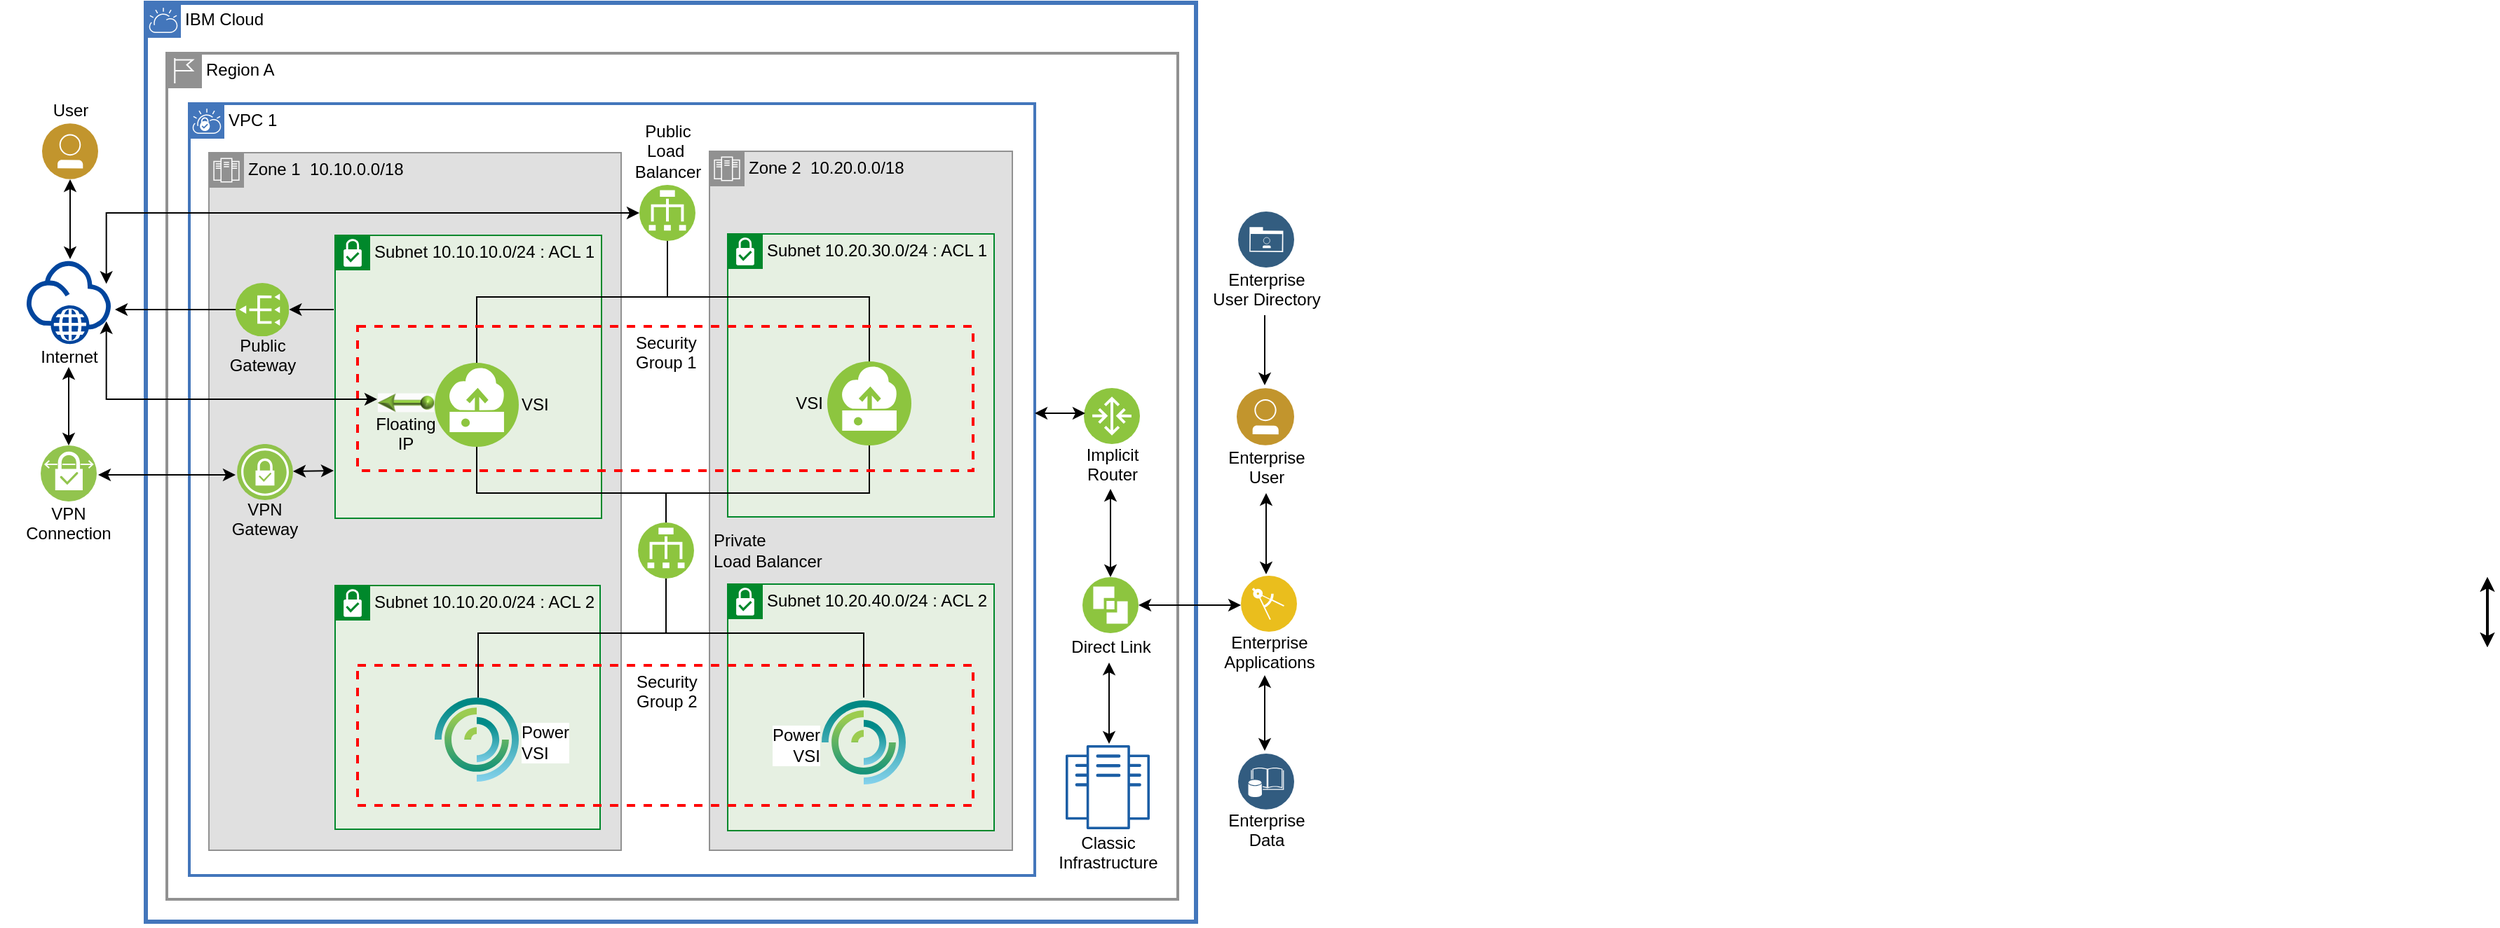 <mxfile version="12.6.4" type="device"><diagram id="gla63Dk0FSsQ5Y3dld1r" name="Page-1"><mxGraphModel dx="1955" dy="551" grid="1" gridSize="10" guides="1" tooltips="1" connect="1" arrows="1" fold="1" page="1" pageScale="1" pageWidth="1169" pageHeight="827" math="0" shadow="0"><root><mxCell id="0"/><mxCell id="1" parent="0"/><mxCell id="XdhBxeVjwwG-wrsQRxkh-4" value="" style="image=img/lib/ibm/vpc/PublicTagOff.svg;imageWidth=25;imageHeight=25;imageAlign=left;imageVerticalAlign=top;fontStyle=0;horizontal=1;verticalAlign=top;align=left;spacingLeft=32;spacingTop=-2;collapsible=0;startSize=28;fillColor=none;rounded=0;whiteSpace=wrap;html=1;absoluteArcSize=1;arcSize=0;strokeColor=#FFFFFF;strokeWidth=3;dashed=0;container=1;" parent="1" vertex="1"><mxGeometry y="120" width="102" height="656" as="geometry"/></mxCell><mxCell id="dCvMZ2OZZOgdDhihUdpA-60" value="VPN&#xA;Connection" style="shape=image;verticalLabelPosition=bottom;verticalAlign=top;aspect=fixed;image=img/lib/ibm/vpc/VPNConnection.svg;fontColor=#000000;labelPosition=center;align=center;fontSize=12;spacingTop=-5;" parent="XdhBxeVjwwG-wrsQRxkh-4" vertex="1"><mxGeometry x="27" y="316" width="40" height="40" as="geometry"/></mxCell><mxCell id="dCvMZ2OZZOgdDhihUdpA-3" value="Internet" style="aspect=fixed;perimeter=ellipsePerimeter;html=1;align=center;shadow=0;dashed=0;image;image=img/lib/ibm/vpc/Internet.svg;labelPosition=center;verticalLabelPosition=bottom;verticalAlign=top;fontSize=12;spacingTop=-5;" parent="XdhBxeVjwwG-wrsQRxkh-4" vertex="1"><mxGeometry x="17" y="184" width="60" height="60" as="geometry"/></mxCell><mxCell id="dCvMZ2OZZOgdDhihUdpA-59" value="User" style="aspect=fixed;perimeter=ellipsePerimeter;html=1;align=center;shadow=0;dashed=0;image;image=img/lib/ibm/users/user.svg;labelPosition=center;verticalLabelPosition=top;verticalAlign=bottom;" parent="XdhBxeVjwwG-wrsQRxkh-4" vertex="1"><mxGeometry x="28" y="86" width="40" height="40" as="geometry"/></mxCell><mxCell id="wxzdjMefMCO8B9M6MLoJ-5" value="" style="edgeStyle=elbowEdgeStyle;rounded=0;elbow=vertical;html=1;labelBackgroundColor=#ffffff;startArrow=classic;startFill=1;startSize=6;endArrow=classic;endFill=1;endSize=6;jettySize=auto;orthogonalLoop=1;strokeWidth=1;fontSize=14;" parent="XdhBxeVjwwG-wrsQRxkh-4" target="dCvMZ2OZZOgdDhihUdpA-59" edge="1"><mxGeometry width="60" height="60" relative="1" as="geometry"><mxPoint x="48" y="183" as="sourcePoint"/><mxPoint x="50" y="160" as="targetPoint"/><Array as="points"><mxPoint x="48" y="157"/></Array></mxGeometry></mxCell><mxCell id="wxzdjMefMCO8B9M6MLoJ-6" value="" style="edgeStyle=elbowEdgeStyle;rounded=0;elbow=vertical;html=1;labelBackgroundColor=#ffffff;startArrow=classic;startFill=1;startSize=6;endArrow=classic;endFill=1;endSize=6;jettySize=auto;orthogonalLoop=1;strokeWidth=1;fontSize=14;exitX=0.5;exitY=0;exitDx=0;exitDy=0;" parent="XdhBxeVjwwG-wrsQRxkh-4" source="dCvMZ2OZZOgdDhihUdpA-60" edge="1"><mxGeometry width="60" height="60" relative="1" as="geometry"><mxPoint x="-10" y="370" as="sourcePoint"/><mxPoint x="47" y="260" as="targetPoint"/></mxGeometry></mxCell><mxCell id="XdhBxeVjwwG-wrsQRxkh-8" value="" style="image=img/lib/ibm/vpc/EnterpriseTagOff.svg;imageWidth=25;imageHeight=25;imageAlign=left;imageVerticalAlign=top;fontStyle=0;horizontal=1;verticalAlign=top;align=left;spacingLeft=32;spacingTop=-2;collapsible=0;startSize=28;fillColor=none;rounded=0;whiteSpace=wrap;html=1;absoluteArcSize=1;arcSize=0;strokeColor=#FFFFFF;strokeWidth=3;dashed=0;container=1;" parent="1" vertex="1"><mxGeometry x="852" y="120" width="102" height="658" as="geometry"/></mxCell><mxCell id="dCvMZ2OZZOgdDhihUdpA-58" value="&lt;div&gt;&lt;font&gt;Enterprise &lt;br&gt;&lt;/font&gt;&lt;/div&gt;&lt;div&gt;&lt;font&gt;Data&lt;/font&gt;&lt;/div&gt;" style="aspect=fixed;perimeter=ellipsePerimeter;html=1;align=center;shadow=0;dashed=0;image;image=img/lib/ibm/data/enterprise_data.svg;fontColor=#000000;spacingTop=-6;" parent="XdhBxeVjwwG-wrsQRxkh-8" vertex="1"><mxGeometry x="29" y="536" width="40" height="40" as="geometry"/></mxCell><mxCell id="dCvMZ2OZZOgdDhihUdpA-57" value="&lt;div&gt;Enterprise &lt;br&gt;&lt;/div&gt;&lt;div&gt;Applications&lt;/div&gt;" style="aspect=fixed;perimeter=ellipsePerimeter;html=1;align=center;shadow=0;dashed=0;image;image=img/lib/ibm/applications/enterprise_applications.svg;spacingTop=-6;" parent="XdhBxeVjwwG-wrsQRxkh-8" vertex="1"><mxGeometry x="31" y="409" width="40" height="40" as="geometry"/></mxCell><mxCell id="dCvMZ2OZZOgdDhihUdpA-55" value="&lt;div&gt;Enterprise&lt;/div&gt;&lt;div&gt; User&lt;/div&gt;" style="aspect=fixed;perimeter=ellipsePerimeter;html=1;align=center;shadow=0;dashed=0;image;image=img/lib/ibm/users/user.svg;spacingTop=-5;" parent="XdhBxeVjwwG-wrsQRxkh-8" vertex="1"><mxGeometry x="28" y="275" width="41" height="41" as="geometry"/></mxCell><mxCell id="dCvMZ2OZZOgdDhihUdpA-64" value="&lt;div&gt;&lt;font&gt;Enterprise &lt;br&gt;&lt;/font&gt;&lt;/div&gt;&lt;div&gt;&lt;font&gt;User Directory&lt;/font&gt;&lt;/div&gt;" style="aspect=fixed;perimeter=ellipsePerimeter;html=1;align=center;shadow=0;dashed=0;image;image=img/lib/ibm/data/enterprise_user_directory.svg;fontColor=#000000;spacingTop=-5;" parent="XdhBxeVjwwG-wrsQRxkh-8" vertex="1"><mxGeometry x="29" y="149" width="40" height="40" as="geometry"/></mxCell><mxCell id="wxzdjMefMCO8B9M6MLoJ-14" value="" style="edgeStyle=elbowEdgeStyle;rounded=0;elbow=vertical;html=1;labelBackgroundColor=#ffffff;startArrow=classic;startFill=1;startSize=6;endArrow=none;endFill=0;endSize=6;jettySize=auto;orthogonalLoop=1;strokeWidth=1;fontSize=14;" parent="XdhBxeVjwwG-wrsQRxkh-8" edge="1"><mxGeometry width="60" height="60" relative="1" as="geometry"><mxPoint x="48" y="273" as="sourcePoint"/><mxPoint x="48" y="223" as="targetPoint"/></mxGeometry></mxCell><mxCell id="wxzdjMefMCO8B9M6MLoJ-15" value="" style="edgeStyle=elbowEdgeStyle;rounded=0;elbow=vertical;html=1;labelBackgroundColor=#ffffff;startArrow=classic;startFill=1;startSize=6;endArrow=classic;endFill=1;endSize=6;jettySize=auto;orthogonalLoop=1;strokeWidth=1;fontSize=14;" parent="XdhBxeVjwwG-wrsQRxkh-8" edge="1"><mxGeometry width="60" height="60" relative="1" as="geometry"><mxPoint x="49" y="408" as="sourcePoint"/><mxPoint x="49" y="350" as="targetPoint"/></mxGeometry></mxCell><mxCell id="wxzdjMefMCO8B9M6MLoJ-16" value="" style="edgeStyle=elbowEdgeStyle;rounded=0;elbow=vertical;html=1;labelBackgroundColor=#ffffff;startArrow=classic;startFill=1;startSize=4;endArrow=classic;endFill=1;endSize=4;jettySize=auto;orthogonalLoop=1;strokeWidth=2;fontSize=14;" parent="XdhBxeVjwwG-wrsQRxkh-8" edge="1"><mxGeometry width="60" height="60" relative="1" as="geometry"><mxPoint x="920" y="460" as="sourcePoint"/><mxPoint x="920" y="410" as="targetPoint"/></mxGeometry></mxCell><mxCell id="wxzdjMefMCO8B9M6MLoJ-17" value="" style="edgeStyle=elbowEdgeStyle;rounded=0;elbow=vertical;html=1;labelBackgroundColor=#ffffff;startArrow=classic;startFill=1;startSize=4;endArrow=classic;endFill=1;endSize=4;jettySize=auto;orthogonalLoop=1;strokeWidth=2;fontSize=14;" parent="XdhBxeVjwwG-wrsQRxkh-8" edge="1"><mxGeometry width="60" height="60" relative="1" as="geometry"><mxPoint x="920" y="460" as="sourcePoint"/><mxPoint x="920" y="410" as="targetPoint"/></mxGeometry></mxCell><mxCell id="wxzdjMefMCO8B9M6MLoJ-19" value="" style="edgeStyle=elbowEdgeStyle;rounded=0;elbow=vertical;html=1;labelBackgroundColor=#ffffff;startArrow=classic;startFill=1;startSize=6;endArrow=classic;endFill=1;endSize=6;jettySize=auto;orthogonalLoop=1;strokeWidth=1;fontSize=14;" parent="XdhBxeVjwwG-wrsQRxkh-8" edge="1"><mxGeometry width="60" height="60" relative="1" as="geometry"><mxPoint x="48" y="534" as="sourcePoint"/><mxPoint x="48" y="480" as="targetPoint"/></mxGeometry></mxCell><mxCell id="dCvMZ2OZZOgdDhihUdpA-4" value="IBM Cloud" style="shape=mxgraph.ibm.box;prType=cloud;fontStyle=0;verticalAlign=top;align=left;spacingLeft=32;spacingTop=4;fillColor=none;rounded=0;whiteSpace=wrap;html=1;strokeColor=#4376BB;strokeWidth=3;dashed=0;container=1;spacing=-4;collapsible=0;" parent="1" vertex="1"><mxGeometry x="102" y="120" width="749" height="656" as="geometry"/></mxCell><mxCell id="dCvMZ2OZZOgdDhihUdpA-5" value="Region A" style="shape=mxgraph.ibm.box;prType=region;fontStyle=0;verticalAlign=top;align=left;spacingLeft=32;spacingTop=4;fillColor=none;rounded=0;whiteSpace=wrap;html=1;strokeColor=#919191;strokeWidth=2;dashed=0;container=1;spacing=-4;collapsible=0;" parent="dCvMZ2OZZOgdDhihUdpA-4" vertex="1"><mxGeometry x="15" y="36" width="721" height="604" as="geometry"/></mxCell><mxCell id="dCvMZ2OZZOgdDhihUdpA-6" value="VPC 1" style="shape=mxgraph.ibm.box;prType=vpc;fontStyle=0;verticalAlign=top;align=left;spacingLeft=32;spacingTop=4;fillColor=none;rounded=0;whiteSpace=wrap;html=1;strokeColor=#4376BB;strokeWidth=2;dashed=0;container=1;spacing=-4;collapsible=0;" parent="dCvMZ2OZZOgdDhihUdpA-5" vertex="1"><mxGeometry x="16" y="36" width="603" height="551" as="geometry"/></mxCell><mxCell id="dCvMZ2OZZOgdDhihUdpA-7" value="&lt;div&gt;&lt;font style=&quot;font-size: 12px&quot;&gt;Zone 1&amp;nbsp; 10.10.0.0/18&lt;br&gt;&lt;/font&gt;&lt;/div&gt;" style="shape=mxgraph.ibm.box;prType=zone;fontStyle=0;verticalAlign=top;align=left;spacingLeft=32;spacingTop=4;fillColor=#E0E0E0;rounded=0;whiteSpace=wrap;html=1;strokeColor=#919191;strokeWidth=1;dashed=0;container=1;spacing=-4;collapsible=0;" parent="dCvMZ2OZZOgdDhihUdpA-6" vertex="1"><mxGeometry x="14" y="35" width="294" height="498" as="geometry"/></mxCell><mxCell id="dCvMZ2OZZOgdDhihUdpA-8" value="&lt;div&gt;&lt;font style=&quot;font-size: 12px&quot;&gt;Subnet 10.10.10.0/24 : ACL 1&lt;br&gt;&lt;/font&gt;&lt;/div&gt;" style="shape=mxgraph.ibm.box;prType=subnet;fontStyle=0;verticalAlign=top;align=left;spacingLeft=32;spacingTop=4;fillColor=#E6F0E2;rounded=0;whiteSpace=wrap;html=1;strokeColor=#00882B;strokeWidth=1;dashed=0;container=1;spacing=-4;collapsible=0;" parent="dCvMZ2OZZOgdDhihUdpA-7" vertex="1"><mxGeometry x="90" y="59" width="190" height="202" as="geometry"/></mxCell><mxCell id="dCvMZ2OZZOgdDhihUdpA-9" value="VSI" style="aspect=fixed;perimeter=ellipsePerimeter;html=1;align=left;shadow=0;dashed=0;image;image=img/lib/ibm/vpc/Instance.svg;dashPattern=1 1;fontColor=#000000;fontSize=12;labelPosition=right;verticalLabelPosition=middle;verticalAlign=middle;spacingTop=-1;spacingLeft=0;labelBackgroundColor=none;whiteSpace=wrap;" parent="dCvMZ2OZZOgdDhihUdpA-8" vertex="1"><mxGeometry x="71" y="91" width="60" height="60" as="geometry"/></mxCell><mxCell id="dCvMZ2OZZOgdDhihUdpA-11" value="&lt;div&gt;Floating &lt;br&gt;&lt;/div&gt;&lt;div&gt;IP&lt;/div&gt;" style="aspect=fixed;perimeter=ellipsePerimeter;html=1;align=center;shadow=0;dashed=0;image;image=img/lib/ibm/vpc/FloatingIP.svg;fontColor=#000000;labelPosition=center;verticalLabelPosition=bottom;verticalAlign=top;fontSize=12;spacingLeft=-1;spacingTop=-19;spacingBottom=-20;rotation=0;textDirection=rtl;flipH=0;flipV=1;direction=west;labelBackgroundColor=none;" parent="dCvMZ2OZZOgdDhihUdpA-8" vertex="1"><mxGeometry x="30" y="99" width="41" height="41" as="geometry"/></mxCell><mxCell id="dCvMZ2OZZOgdDhihUdpA-13" value="&lt;div&gt;&lt;font style=&quot;font-size: 12px&quot;&gt;Subnet 10.10.20.0/24&lt;/font&gt; : ACL 2&lt;br&gt;&lt;/div&gt;" style="shape=mxgraph.ibm.box;prType=subnet;fontStyle=0;verticalAlign=top;align=left;spacingLeft=32;spacingTop=4;fillColor=#E6F0E2;rounded=0;whiteSpace=wrap;html=1;strokeColor=#00882B;strokeWidth=1;dashed=0;container=1;spacing=-4;collapsible=0;" parent="dCvMZ2OZZOgdDhihUdpA-7" vertex="1"><mxGeometry x="90" y="309" width="189" height="174" as="geometry"/></mxCell><mxCell id="dCvMZ2OZZOgdDhihUdpA-18" value="&lt;div style=&quot;font-size: 12px;&quot;&gt;Public&lt;/div&gt;&lt;div style=&quot;font-size: 12px;&quot;&gt;Gateway&lt;br style=&quot;font-size: 12px;&quot;&gt;&lt;/div&gt;" style="aspect=fixed;perimeter=ellipsePerimeter;html=1;align=center;shadow=0;dashed=0;image;image=img/lib/ibm/vpc/PublicGateway.svg;fontColor=#000000;labelPosition=center;verticalLabelPosition=bottom;verticalAlign=top;fontSize=12;flipH=1;labelBackgroundColor=none;spacingTop=-7;" parent="dCvMZ2OZZOgdDhihUdpA-7" vertex="1"><mxGeometry x="19" y="93" width="38.187" height="38.187" as="geometry"/></mxCell><mxCell id="dCvMZ2OZZOgdDhihUdpA-19" value="VPN &#xA;Gateway" style="shape=image;verticalLabelPosition=bottom;verticalAlign=top;aspect=fixed;image=img/lib/ibm/vpc/VPNGateway.svg;fontColor=#000000;labelPosition=center;align=center;fontSize=12;spacingTop=-7;" parent="dCvMZ2OZZOgdDhihUdpA-7" vertex="1"><mxGeometry x="20" y="207.972" width="40" height="40" as="geometry"/></mxCell><mxCell id="dCvMZ2OZZOgdDhihUdpA-67" style="edgeStyle=elbowEdgeStyle;rounded=0;orthogonalLoop=1;jettySize=auto;html=1;startArrow=classic;startFill=1;endArrow=none;endFill=0;fontColor=#000000;elbow=vertical;strokeWidth=1;" parent="dCvMZ2OZZOgdDhihUdpA-7" source="dCvMZ2OZZOgdDhihUdpA-18" edge="1"><mxGeometry relative="1" as="geometry"><mxPoint x="89" y="112" as="targetPoint"/><mxPoint x="52.061" y="113.546" as="sourcePoint"/><Array as="points"><mxPoint x="73" y="112"/><mxPoint x="71" y="99.868"/></Array></mxGeometry></mxCell><mxCell id="wxzdjMefMCO8B9M6MLoJ-8" value="" style="edgeStyle=elbowEdgeStyle;rounded=0;elbow=vertical;html=1;labelBackgroundColor=#ffffff;startArrow=classic;startFill=1;startSize=6;endArrow=classic;endFill=1;endSize=6;jettySize=auto;orthogonalLoop=1;strokeWidth=1;fontSize=14;" parent="dCvMZ2OZZOgdDhihUdpA-7" edge="1"><mxGeometry width="60" height="60" relative="1" as="geometry"><mxPoint x="-79" y="230" as="sourcePoint"/><mxPoint x="19" y="230" as="targetPoint"/></mxGeometry></mxCell><mxCell id="wxzdjMefMCO8B9M6MLoJ-10" value="" style="edgeStyle=elbowEdgeStyle;rounded=0;elbow=vertical;html=1;labelBackgroundColor=#ffffff;startArrow=classic;startFill=1;startSize=6;endArrow=classic;endFill=1;endSize=6;jettySize=auto;orthogonalLoop=1;strokeWidth=1;fontSize=14;" parent="dCvMZ2OZZOgdDhihUdpA-7" edge="1"><mxGeometry width="60" height="60" relative="1" as="geometry"><mxPoint x="60" y="227.47" as="sourcePoint"/><mxPoint x="89" y="227" as="targetPoint"/><Array as="points"/></mxGeometry></mxCell><mxCell id="dCvMZ2OZZOgdDhihUdpA-22" value="&lt;div&gt;&lt;font style=&quot;font-size: 12px&quot;&gt;Zone 2&amp;nbsp; 10.20.0.0/18&lt;br&gt;&lt;/font&gt;&lt;/div&gt;" style="shape=mxgraph.ibm.box;prType=zone;fontStyle=0;verticalAlign=top;align=left;spacingLeft=32;spacingTop=4;fillColor=#E0E0E0;rounded=0;whiteSpace=wrap;html=1;strokeColor=#919191;strokeWidth=1;dashed=0;container=1;spacing=-4;collapsible=0;" parent="dCvMZ2OZZOgdDhihUdpA-6" vertex="1"><mxGeometry x="371" y="34" width="216" height="499" as="geometry"/></mxCell><mxCell id="dCvMZ2OZZOgdDhihUdpA-23" value="&lt;div&gt;&lt;font style=&quot;font-size: 12px&quot;&gt;Subnet 10.20.30.0/24 : ACL 1&lt;br&gt;&lt;/font&gt;&lt;/div&gt;" style="shape=mxgraph.ibm.box;prType=subnet;fontStyle=0;verticalAlign=top;align=left;spacingLeft=32;spacingTop=4;fillColor=#E6F0E2;rounded=0;whiteSpace=wrap;html=1;strokeColor=#00882B;strokeWidth=1;dashed=0;container=1;spacing=-4;collapsible=0;" parent="dCvMZ2OZZOgdDhihUdpA-22" vertex="1"><mxGeometry x="13" y="59" width="190" height="202" as="geometry"/></mxCell><mxCell id="dCvMZ2OZZOgdDhihUdpA-25" value="VSI" style="aspect=fixed;perimeter=ellipsePerimeter;html=1;align=right;shadow=0;dashed=0;image;image=img/lib/ibm/vpc/Instance.svg;dashPattern=1 1;fontColor=#000000;fontSize=12;labelPosition=left;verticalLabelPosition=middle;verticalAlign=middle;spacingLeft=0;spacingBottom=2;spacingTop=2;labelBackgroundColor=none;spacingRight=2;" parent="dCvMZ2OZZOgdDhihUdpA-23" vertex="1"><mxGeometry x="71" y="91" width="60" height="60" as="geometry"/></mxCell><mxCell id="dCvMZ2OZZOgdDhihUdpA-27" value="&lt;div&gt;&lt;font style=&quot;font-size: 12px&quot;&gt;Subnet 10.20.40.0/24 : ACL 2&lt;br&gt;&lt;/font&gt;&lt;/div&gt;" style="shape=mxgraph.ibm.box;prType=subnet;fontStyle=0;verticalAlign=top;align=left;spacingLeft=32;spacingTop=4;fillColor=#E6F0E2;rounded=0;whiteSpace=wrap;html=1;strokeColor=#00882B;strokeWidth=1;dashed=0;container=1;spacing=-4;collapsible=0;" parent="dCvMZ2OZZOgdDhihUdpA-22" vertex="1"><mxGeometry x="13" y="309" width="190" height="176" as="geometry"/></mxCell><mxCell id="O0UfJpfSHjj2ZLSiaLRy-40" value="&lt;div&gt;&lt;font style=&quot;font-size: 12px&quot;&gt;&amp;nbsp;&amp;nbsp;&amp;nbsp;&amp;nbsp;&amp;nbsp;&amp;nbsp; Security &lt;br&gt;&lt;/font&gt;&lt;/div&gt;&lt;div&gt;&lt;font style=&quot;font-size: 12px&quot;&gt;&amp;nbsp;&amp;nbsp;&amp;nbsp;&amp;nbsp;&amp;nbsp;&amp;nbsp; Group 2&lt;br&gt;&lt;/font&gt;&lt;/div&gt;" style="fontStyle=0;verticalAlign=top;align=center;spacingTop=-2;fillColor=none;rounded=0;whiteSpace=wrap;html=1;strokeColor=#FF0000;strokeWidth=2;dashed=1;container=1;collapsible=0;spacingLeft=-21;" parent="dCvMZ2OZZOgdDhihUdpA-27" vertex="1"><mxGeometry x="-264" y="58" width="439" height="100" as="geometry"/></mxCell><mxCell id="dCvMZ2OZZOgdDhihUdpA-32" value="&lt;div style=&quot;font-size: 12px&quot;&gt;Public&lt;/div&gt;&lt;div style=&quot;font-size: 12px&quot;&gt;Load&amp;nbsp; &lt;br&gt;&lt;/div&gt;&lt;div style=&quot;font-size: 12px&quot;&gt;Balancer&lt;/div&gt;" style="aspect=fixed;perimeter=ellipsePerimeter;html=1;align=center;shadow=0;dashed=0;image;image=img/lib/ibm/vpc/LoadBalancer.svg;labelPosition=center;verticalLabelPosition=top;verticalAlign=bottom;fontSize=12;spacingLeft=-1;labelBackgroundColor=none;" parent="dCvMZ2OZZOgdDhihUdpA-6" vertex="1"><mxGeometry x="321" y="58" width="40" height="40" as="geometry"/></mxCell><mxCell id="dCvMZ2OZZOgdDhihUdpA-35" style="edgeStyle=orthogonalEdgeStyle;rounded=0;orthogonalLoop=1;jettySize=auto;html=1;exitX=0.5;exitY=0;exitDx=0;exitDy=0;entryX=0.5;entryY=1;entryDx=0;entryDy=0;startArrow=none;startFill=0;endArrow=none;endFill=0;fontColor=#000000;strokeWidth=1;" parent="dCvMZ2OZZOgdDhihUdpA-6" target="dCvMZ2OZZOgdDhihUdpA-34" edge="1"><mxGeometry relative="1" as="geometry"><Array as="points"><mxPoint x="206" y="378"/><mxPoint x="340" y="378"/></Array><mxPoint x="206" y="424" as="sourcePoint"/></mxGeometry></mxCell><mxCell id="dCvMZ2OZZOgdDhihUdpA-36" style="edgeStyle=orthogonalEdgeStyle;rounded=0;orthogonalLoop=1;jettySize=auto;html=1;exitX=0.5;exitY=0;exitDx=0;exitDy=0;entryX=0.5;entryY=1;entryDx=0;entryDy=0;startArrow=none;startFill=0;endArrow=none;endFill=0;fontColor=#000000;strokeWidth=1;" parent="dCvMZ2OZZOgdDhihUdpA-6" source="dCvMZ2OZZOgdDhihUdpA-9" target="dCvMZ2OZZOgdDhihUdpA-32" edge="1"><mxGeometry relative="1" as="geometry"><Array as="points"><mxPoint x="205" y="138"/><mxPoint x="341" y="138"/></Array></mxGeometry></mxCell><mxCell id="dCvMZ2OZZOgdDhihUdpA-37" style="edgeStyle=orthogonalEdgeStyle;rounded=0;orthogonalLoop=1;jettySize=auto;html=1;exitX=0.5;exitY=1;exitDx=0;exitDy=0;startArrow=none;startFill=0;endArrow=none;endFill=0;fontColor=#000000;strokeWidth=1;" parent="dCvMZ2OZZOgdDhihUdpA-6" source="dCvMZ2OZZOgdDhihUdpA-9" target="dCvMZ2OZZOgdDhihUdpA-34" edge="1"><mxGeometry relative="1" as="geometry"><Array as="points"><mxPoint x="205" y="278"/><mxPoint x="340" y="278"/></Array></mxGeometry></mxCell><mxCell id="dCvMZ2OZZOgdDhihUdpA-38" style="edgeStyle=orthogonalEdgeStyle;rounded=0;orthogonalLoop=1;jettySize=auto;html=1;exitX=0.5;exitY=0;exitDx=0;exitDy=0;entryX=0.5;entryY=1;entryDx=0;entryDy=0;startArrow=none;startFill=0;endArrow=none;endFill=0;strokeWidth=1;" parent="dCvMZ2OZZOgdDhihUdpA-6" source="dCvMZ2OZZOgdDhihUdpA-25" target="dCvMZ2OZZOgdDhihUdpA-32" edge="1"><mxGeometry relative="1" as="geometry"><Array as="points"><mxPoint x="485" y="138"/><mxPoint x="341" y="138"/></Array></mxGeometry></mxCell><mxCell id="dCvMZ2OZZOgdDhihUdpA-39" style="edgeStyle=orthogonalEdgeStyle;rounded=0;orthogonalLoop=1;jettySize=auto;html=1;exitX=0.5;exitY=1;exitDx=0;exitDy=0;entryX=0.5;entryY=0;entryDx=0;entryDy=0;startArrow=none;startFill=0;endArrow=none;endFill=0;strokeWidth=1;" parent="dCvMZ2OZZOgdDhihUdpA-6" source="dCvMZ2OZZOgdDhihUdpA-25" target="dCvMZ2OZZOgdDhihUdpA-34" edge="1"><mxGeometry relative="1" as="geometry"><Array as="points"><mxPoint x="485" y="278"/><mxPoint x="340" y="278"/></Array></mxGeometry></mxCell><mxCell id="dCvMZ2OZZOgdDhihUdpA-40" style="edgeStyle=orthogonalEdgeStyle;rounded=0;orthogonalLoop=1;jettySize=auto;html=1;exitX=0.5;exitY=0;exitDx=0;exitDy=0;entryX=0.5;entryY=1;entryDx=0;entryDy=0;startArrow=none;startFill=0;endArrow=none;endFill=0;strokeWidth=1;" parent="dCvMZ2OZZOgdDhihUdpA-6" target="dCvMZ2OZZOgdDhihUdpA-34" edge="1"><mxGeometry relative="1" as="geometry"><Array as="points"><mxPoint x="481" y="378"/><mxPoint x="340" y="378"/></Array><mxPoint x="481" y="424" as="sourcePoint"/></mxGeometry></mxCell><mxCell id="dCvMZ2OZZOgdDhihUdpA-34" value="&lt;div style=&quot;font-size: 12px&quot;&gt;Private&lt;/div&gt;&lt;div style=&quot;font-size: 12px&quot;&gt;Load Balancer&lt;/div&gt;" style="aspect=fixed;perimeter=ellipsePerimeter;html=1;align=left;shadow=0;dashed=0;image;image=img/lib/ibm/vpc/LoadBalancer.svg;labelPosition=right;verticalLabelPosition=middle;verticalAlign=middle;fontSize=12;spacingBottom=5;spacingTop=5;labelBackgroundColor=none;spacingLeft=12;" parent="dCvMZ2OZZOgdDhihUdpA-6" vertex="1"><mxGeometry x="320" y="299" width="40" height="40" as="geometry"/></mxCell><mxCell id="dCvMZ2OZZOgdDhihUdpA-20" value="&lt;div&gt;&lt;font style=&quot;font-size: 12px&quot;&gt;&amp;nbsp;&amp;nbsp;&amp;nbsp;&amp;nbsp;&amp;nbsp;&amp;nbsp; Security &lt;br&gt;&lt;/font&gt;&lt;/div&gt;&lt;div&gt;&lt;font style=&quot;font-size: 12px&quot;&gt;&amp;nbsp;&amp;nbsp;&amp;nbsp;&amp;nbsp;&amp;nbsp;&amp;nbsp; Group 1&lt;/font&gt;&lt;/div&gt;" style="fontStyle=0;verticalAlign=top;align=center;spacingTop=-2;fillColor=none;rounded=0;whiteSpace=wrap;html=1;strokeColor=#FF0000;strokeWidth=2;dashed=1;container=1;collapsible=0;spacingLeft=-22;" parent="dCvMZ2OZZOgdDhihUdpA-6" vertex="1"><mxGeometry x="120" y="159" width="439" height="103" as="geometry"/></mxCell><mxCell id="dCvMZ2OZZOgdDhihUdpA-51" value="&lt;div&gt;Implicit &lt;br&gt;&lt;/div&gt;&lt;div&gt;Router&lt;/div&gt;" style="aspect=fixed;perimeter=ellipsePerimeter;html=1;align=center;shadow=0;dashed=0;image;image=img/lib/ibm/vpc/Router.svg;spacingTop=-6;" parent="dCvMZ2OZZOgdDhihUdpA-5" vertex="1"><mxGeometry x="654" y="239" width="40" height="40" as="geometry"/></mxCell><mxCell id="wxzdjMefMCO8B9M6MLoJ-21" value="" style="edgeStyle=elbowEdgeStyle;rounded=0;elbow=vertical;html=1;labelBackgroundColor=#ffffff;startArrow=classic;startFill=1;startSize=6;endArrow=classic;endFill=1;endSize=6;jettySize=auto;orthogonalLoop=1;strokeWidth=1;fontSize=14;entryX=0.5;entryY=1;entryDx=0;entryDy=0;" parent="dCvMZ2OZZOgdDhihUdpA-5" edge="1"><mxGeometry width="60" height="60" relative="1" as="geometry"><mxPoint x="672" y="493" as="sourcePoint"/><mxPoint x="672" y="435" as="targetPoint"/></mxGeometry></mxCell><mxCell id="wxzdjMefMCO8B9M6MLoJ-22" value="" style="edgeStyle=elbowEdgeStyle;rounded=0;elbow=vertical;html=1;labelBackgroundColor=#ffffff;startArrow=classic;startFill=1;startSize=6;endArrow=classic;endFill=1;endSize=6;jettySize=auto;orthogonalLoop=1;strokeWidth=1;fontSize=14;exitX=0.5;exitY=0;exitDx=0;exitDy=0;" parent="dCvMZ2OZZOgdDhihUdpA-5" source="dCvMZ2OZZOgdDhihUdpA-53" edge="1"><mxGeometry width="60" height="60" relative="1" as="geometry"><mxPoint x="616" y="407" as="sourcePoint"/><mxPoint x="673" y="311" as="targetPoint"/><Array as="points"><mxPoint x="672" y="334"/><mxPoint x="672" y="344"/></Array></mxGeometry></mxCell><mxCell id="wxzdjMefMCO8B9M6MLoJ-23" value="" style="edgeStyle=elbowEdgeStyle;rounded=0;elbow=vertical;html=1;labelBackgroundColor=#ffffff;startArrow=classic;startFill=1;startSize=6;endArrow=classic;endFill=1;endSize=6;jettySize=auto;orthogonalLoop=1;strokeWidth=1;fontSize=14;" parent="dCvMZ2OZZOgdDhihUdpA-5" edge="1"><mxGeometry width="60" height="60" relative="1" as="geometry"><mxPoint x="619" y="257" as="sourcePoint"/><mxPoint x="655" y="257" as="targetPoint"/></mxGeometry></mxCell><mxCell id="dCvMZ2OZZOgdDhihUdpA-53" value="&lt;div style=&quot;font-size: 12px;&quot;&gt;Direct Link&lt;br style=&quot;font-size: 12px;&quot;&gt;&lt;/div&gt;" style="aspect=fixed;perimeter=ellipsePerimeter;html=1;align=center;shadow=0;dashed=0;image;image=img/lib/ibm/vpc/DirectLink.svg;fontSize=12;spacingTop=-4;" parent="dCvMZ2OZZOgdDhihUdpA-4" vertex="1"><mxGeometry x="668" y="410" width="40" height="40" as="geometry"/></mxCell><mxCell id="wxzdjMefMCO8B9M6MLoJ-7" value="" style="edgeStyle=elbowEdgeStyle;rounded=0;elbow=vertical;html=1;labelBackgroundColor=#ffffff;startArrow=classic;startFill=1;startSize=6;endArrow=none;endFill=0;endSize=6;jettySize=auto;orthogonalLoop=1;strokeWidth=1;fontSize=14;entryX=0;entryY=0.5;entryDx=0;entryDy=0;" parent="1" target="dCvMZ2OZZOgdDhihUdpA-18" edge="1"><mxGeometry width="60" height="60" relative="1" as="geometry"><mxPoint x="80" y="339" as="sourcePoint"/><mxPoint x="150" y="372" as="targetPoint"/><Array as="points"><mxPoint x="130" y="339"/></Array></mxGeometry></mxCell><mxCell id="wxzdjMefMCO8B9M6MLoJ-24" value="" style="edgeStyle=elbowEdgeStyle;rounded=0;elbow=vertical;html=1;labelBackgroundColor=#ffffff;startArrow=classic;startFill=1;startSize=6;endArrow=classic;endFill=1;endSize=6;jettySize=auto;orthogonalLoop=1;strokeWidth=1;fontSize=14;entryX=0;entryY=0.5;entryDx=0;entryDy=0;exitX=1;exitY=0.25;exitDx=0;exitDy=0;" parent="1" source="dCvMZ2OZZOgdDhihUdpA-3" target="dCvMZ2OZZOgdDhihUdpA-32" edge="1"><mxGeometry width="60" height="60" relative="1" as="geometry"><mxPoint x="80" y="320" as="sourcePoint"/><mxPoint x="400" y="309" as="targetPoint"/><Array as="points"><mxPoint x="270" y="270"/><mxPoint x="260" y="310"/><mxPoint x="160" y="320"/><mxPoint x="260" y="320"/></Array></mxGeometry></mxCell><mxCell id="1SCTYjyVwB-6Ue_xBgF6-9" value="&lt;div&gt;Classic&lt;/div&gt;&lt;div&gt;Infrastructure&lt;br&gt;&lt;/div&gt;" style="aspect=fixed;perimeter=ellipsePerimeter;html=1;align=center;shadow=0;dashed=0;fontColor=#000000;labelBackgroundColor=#ffffff;fontSize=12;spacingTop=-4;image;image=img/lib/ibm/vpc/Enterprise.svg;strokeColor=#FFFFFF;spacingBottom=0;" parent="1" vertex="1"><mxGeometry x="758" y="650" width="60" height="60" as="geometry"/></mxCell><mxCell id="wxzdjMefMCO8B9M6MLoJ-28" value="" style="edgeStyle=elbowEdgeStyle;rounded=0;elbow=vertical;html=1;labelBackgroundColor=#ffffff;startArrow=classic;startFill=1;startSize=6;endArrow=classic;endFill=1;endSize=6;jettySize=auto;orthogonalLoop=1;strokeWidth=1;fontSize=14;exitX=1;exitY=0.75;exitDx=0;exitDy=0;" parent="1" source="dCvMZ2OZZOgdDhihUdpA-3" edge="1"><mxGeometry width="60" height="60" relative="1" as="geometry"><mxPoint x="90" y="360" as="sourcePoint"/><mxPoint x="267" y="403" as="targetPoint"/><Array as="points"><mxPoint x="170" y="403"/><mxPoint x="220" y="389.5"/><mxPoint x="180" y="395.5"/></Array></mxGeometry></mxCell><mxCell id="wxzdjMefMCO8B9M6MLoJ-20" value="" style="edgeStyle=elbowEdgeStyle;rounded=0;elbow=vertical;html=1;labelBackgroundColor=#ffffff;startArrow=classic;startFill=1;startSize=6;endArrow=classic;endFill=1;endSize=6;jettySize=auto;orthogonalLoop=1;strokeWidth=1;fontSize=14;exitX=1;exitY=0.5;exitDx=0;exitDy=0;" parent="1" source="dCvMZ2OZZOgdDhihUdpA-53" target="dCvMZ2OZZOgdDhihUdpA-57" edge="1"><mxGeometry width="60" height="60" relative="1" as="geometry"><mxPoint x="824" y="609.5" as="sourcePoint"/><mxPoint x="880" y="610" as="targetPoint"/><Array as="points"/></mxGeometry></mxCell><mxCell id="-sadty_D4cgJy-9OQARW-1" value="&lt;div&gt;Power &lt;br&gt;&lt;/div&gt;&lt;div&gt;VSI&lt;/div&gt;" style="aspect=fixed;perimeter=ellipsePerimeter;html=1;align=left;shadow=0;dashed=0;fontColor=#000000;labelBackgroundColor=#ffffff;fontSize=12;spacingTop=3;image;image=img/lib/ibm/vpc/PowerInstance.svg;labelPosition=right;verticalLabelPosition=middle;verticalAlign=middle;" vertex="1" parent="1"><mxGeometry x="308" y="616" width="60" height="60" as="geometry"/></mxCell><mxCell id="-sadty_D4cgJy-9OQARW-2" value="&lt;div&gt;Power &lt;br&gt;&lt;/div&gt;&lt;div&gt;VSI&lt;/div&gt;" style="aspect=fixed;perimeter=ellipsePerimeter;html=1;align=right;shadow=0;dashed=0;fontColor=#000000;labelBackgroundColor=#ffffff;fontSize=12;spacingTop=3;image;image=img/lib/ibm/vpc/PowerInstance.svg;labelPosition=left;verticalLabelPosition=middle;verticalAlign=middle;" vertex="1" parent="1"><mxGeometry x="584" y="618" width="60" height="60" as="geometry"/></mxCell><mxCell id="dCvMZ2OZZOgdDhihUdpA-1" parent="0"/><mxCell id="dCvMZ2OZZOgdDhihUdpA-84" parent="0"/><mxCell id="dCvMZ2OZZOgdDhihUdpA-85" value="Connector" parent="0"/><mxCell id="dCvMZ2OZZOgdDhihUdpA-86" parent="0"/><mxCell id="dCvMZ2OZZOgdDhihUdpA-87" value="Connector" parent="0"/><mxCell id="dCvMZ2OZZOgdDhihUdpA-88" parent="0"/><mxCell id="dCvMZ2OZZOgdDhihUdpA-89" parent="0"/><mxCell id="dCvMZ2OZZOgdDhihUdpA-90" value="Connector" parent="0"/><mxCell id="dCvMZ2OZZOgdDhihUdpA-91" parent="0"/><mxCell id="dCvMZ2OZZOgdDhihUdpA-92" value="Connector" parent="0"/></root></mxGraphModel></diagram></mxfile>